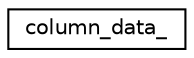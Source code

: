 digraph "Graphical Class Hierarchy"
{
  edge [fontname="Helvetica",fontsize="10",labelfontname="Helvetica",labelfontsize="10"];
  node [fontname="Helvetica",fontsize="10",shape=record];
  rankdir="LR";
  Node0 [label="column_data_",height=0.2,width=0.4,color="black", fillcolor="white", style="filled",URL="$structcolumn__data__.html"];
}
